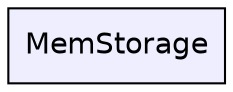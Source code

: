 digraph "MemStorage" {
  compound=true
  node [ fontsize="14", fontname="Helvetica"];
  edge [ labelfontsize="14", labelfontname="Helvetica"];
  dir_bebd4b8624ca01d4ac4297a31c08e503 [shape=box, label="MemStorage", style="filled", fillcolor="#eeeeff", pencolor="black", URL="dir_bebd4b8624ca01d4ac4297a31c08e503.html"];
}
